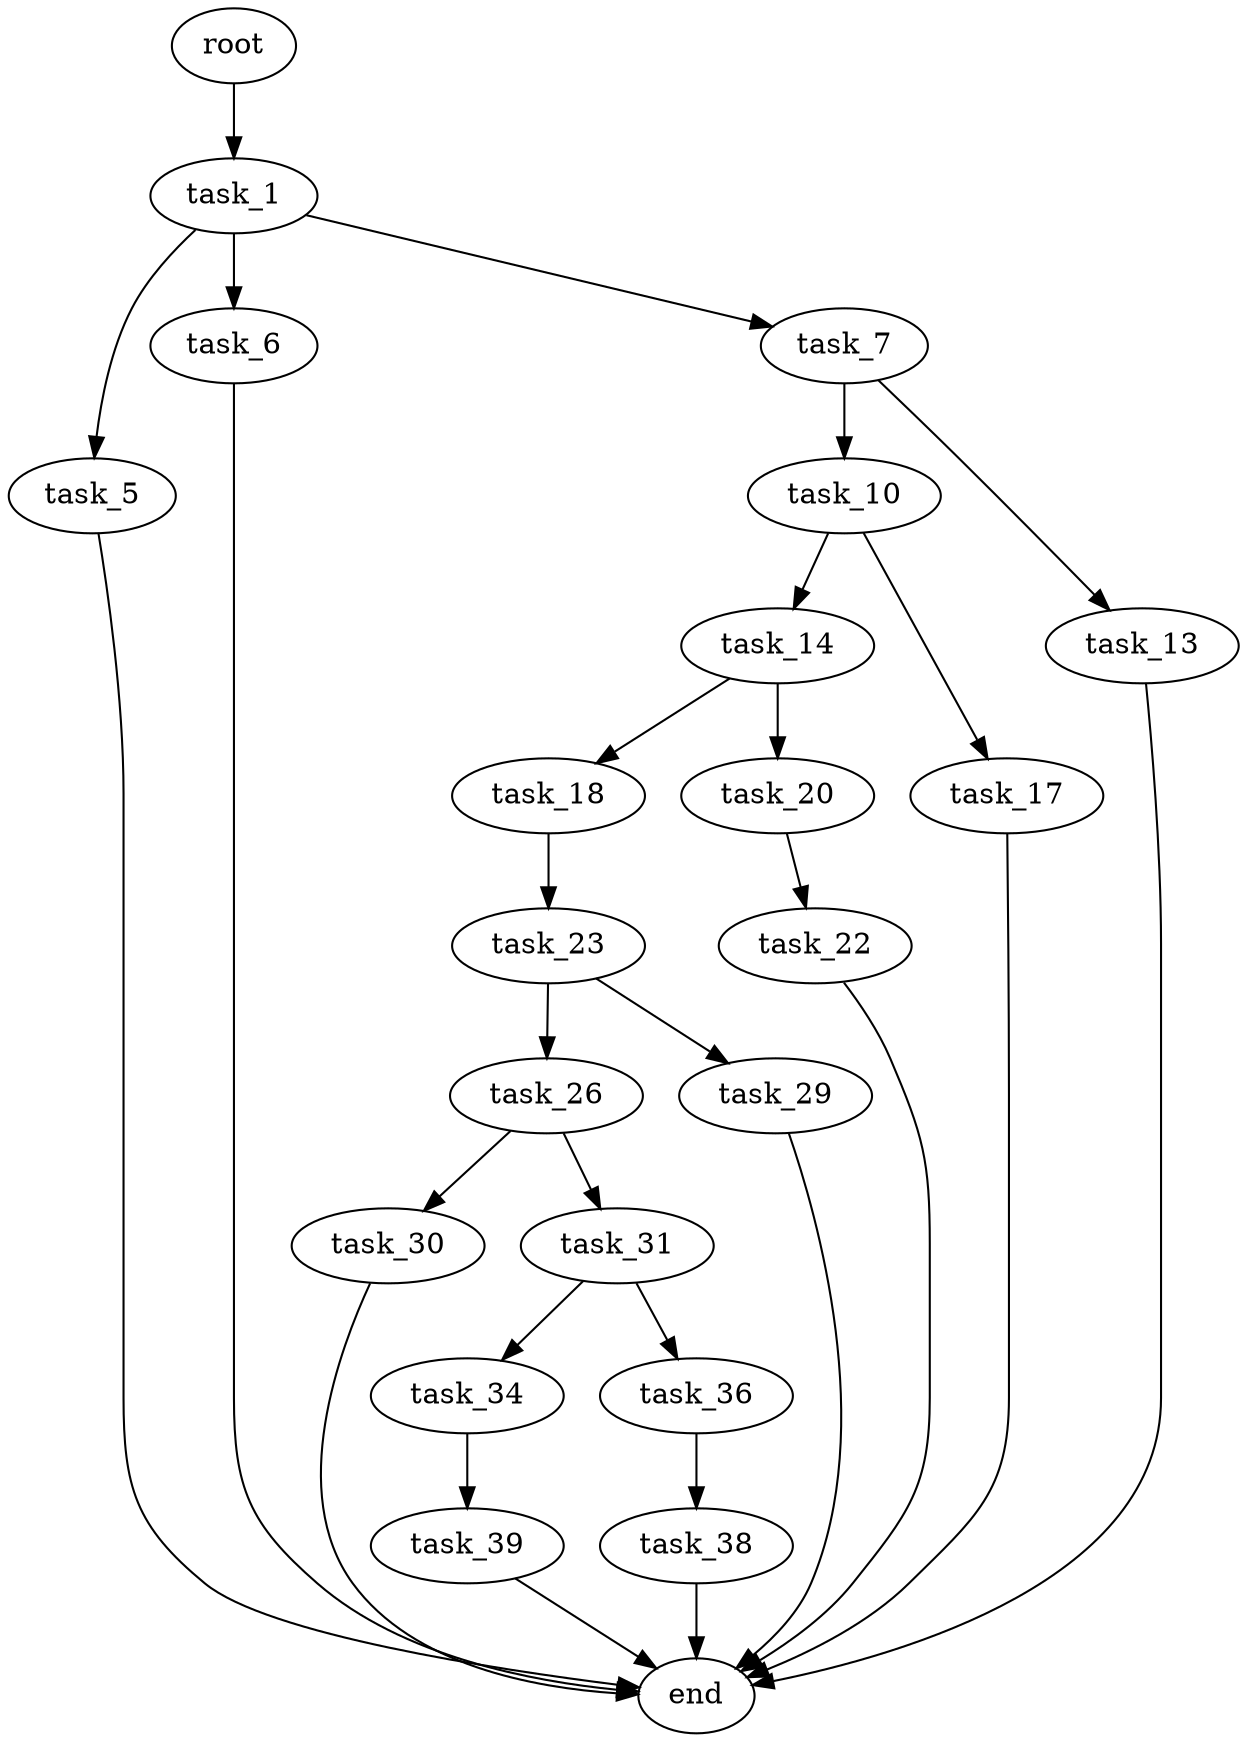 digraph G {
  root [size="0.000000"];
  task_1 [size="9280769742.000000"];
  task_5 [size="166817831904.000000"];
  task_6 [size="15468759264.000000"];
  task_7 [size="8589934592.000000"];
  end [size="0.000000"];
  task_10 [size="474228125567.000000"];
  task_13 [size="231928233984.000000"];
  task_14 [size="549755813888.000000"];
  task_17 [size="1603624389.000000"];
  task_18 [size="28991029248.000000"];
  task_20 [size="18042718295.000000"];
  task_23 [size="40687132134.000000"];
  task_22 [size="68719476736.000000"];
  task_26 [size="1145435553.000000"];
  task_29 [size="784897041396.000000"];
  task_30 [size="44750078500.000000"];
  task_31 [size="28991029248.000000"];
  task_34 [size="528750000297.000000"];
  task_36 [size="782757789696.000000"];
  task_39 [size="8851592675.000000"];
  task_38 [size="252153334720.000000"];

  root -> task_1 [size="1.000000"];
  task_1 -> task_5 [size="679477248.000000"];
  task_1 -> task_6 [size="679477248.000000"];
  task_1 -> task_7 [size="679477248.000000"];
  task_5 -> end [size="1.000000"];
  task_6 -> end [size="1.000000"];
  task_7 -> task_10 [size="33554432.000000"];
  task_7 -> task_13 [size="33554432.000000"];
  task_10 -> task_14 [size="301989888.000000"];
  task_10 -> task_17 [size="301989888.000000"];
  task_13 -> end [size="1.000000"];
  task_14 -> task_18 [size="536870912.000000"];
  task_14 -> task_20 [size="536870912.000000"];
  task_17 -> end [size="1.000000"];
  task_18 -> task_23 [size="75497472.000000"];
  task_20 -> task_22 [size="33554432.000000"];
  task_23 -> task_26 [size="838860800.000000"];
  task_23 -> task_29 [size="838860800.000000"];
  task_22 -> end [size="1.000000"];
  task_26 -> task_30 [size="33554432.000000"];
  task_26 -> task_31 [size="33554432.000000"];
  task_29 -> end [size="1.000000"];
  task_30 -> end [size="1.000000"];
  task_31 -> task_34 [size="75497472.000000"];
  task_31 -> task_36 [size="75497472.000000"];
  task_34 -> task_39 [size="838860800.000000"];
  task_36 -> task_38 [size="679477248.000000"];
  task_39 -> end [size="1.000000"];
  task_38 -> end [size="1.000000"];
}
